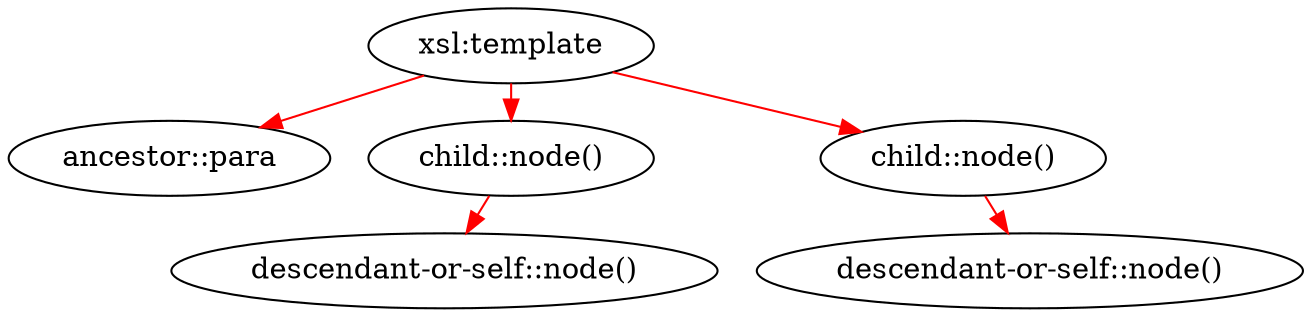 digraph g {compound="true";bgcolor="";fontcolor="";fontname="";fontsize="";label="";margin="";nodesep="";rankdir="";ranksep="";ratio="";size="";node[label="xsl:template", color="",fillcolor="",fixedsize="",fontcolor="",fontname="",fontsize="",height="",shape="",style="",URL="",width="",] {d7e33184};node[label="ancestor::para", color="",fillcolor="",fixedsize="",fontcolor="",fontname="",fontsize="",height="",shape="",style="",URL="",width="",] {d7e33185};node[label="child::node()", color="",fillcolor="",fixedsize="",fontcolor="",fontname="",fontsize="",height="",shape="",style="",URL="",width="",] {d7e33186};node[label="descendant-or-self::node()", color="",fillcolor="",fixedsize="",fontcolor="",fontname="",fontsize="",height="",shape="",style="",URL="",width="",] {d7e33187};edge[arrowhead="",arrowsize="",arrowtail="",constraint="",color="red",decorate="",dir="",fontcolor="",fontname="",fontsize="",headlabel="",headport="",label="",labeldistance="",labelfloat="",labelfontcolor="",labelfontname="",labelfontsize="",minlen="",samehead="",sametail="",style="",taillabel="",tailport="",URL="",lhead="",ltail=""] d7e33186 -> d7e33187;node[label="child::node()", color="",fillcolor="",fixedsize="",fontcolor="",fontname="",fontsize="",height="",shape="",style="",URL="",width="",] {d7e33188};node[label="descendant-or-self::node()", color="",fillcolor="",fixedsize="",fontcolor="",fontname="",fontsize="",height="",shape="",style="",URL="",width="",] {d7e33189};edge[arrowhead="",arrowsize="",arrowtail="",constraint="",color="red",decorate="",dir="",fontcolor="",fontname="",fontsize="",headlabel="",headport="",label="",labeldistance="",labelfloat="",labelfontcolor="",labelfontname="",labelfontsize="",minlen="",samehead="",sametail="",style="",taillabel="",tailport="",URL="",lhead="",ltail=""] d7e33188 -> d7e33189;edge[arrowhead="",arrowsize="",arrowtail="",constraint="",color="red",decorate="",dir="",fontcolor="",fontname="",fontsize="",headlabel="",headport="",label="",labeldistance="",labelfloat="",labelfontcolor="",labelfontname="",labelfontsize="",minlen="",samehead="",sametail="",style="",taillabel="",tailport="",URL="",lhead="",ltail=""] d7e33184 -> d7e33185;edge[arrowhead="",arrowsize="",arrowtail="",constraint="",color="red",decorate="",dir="",fontcolor="",fontname="",fontsize="",headlabel="",headport="",label="",labeldistance="",labelfloat="",labelfontcolor="",labelfontname="",labelfontsize="",minlen="",samehead="",sametail="",style="",taillabel="",tailport="",URL="",lhead="",ltail=""] d7e33184 -> d7e33186;edge[arrowhead="",arrowsize="",arrowtail="",constraint="",color="red",decorate="",dir="",fontcolor="",fontname="",fontsize="",headlabel="",headport="",label="",labeldistance="",labelfloat="",labelfontcolor="",labelfontname="",labelfontsize="",minlen="",samehead="",sametail="",style="",taillabel="",tailport="",URL="",lhead="",ltail=""] d7e33184 -> d7e33188;}
 
